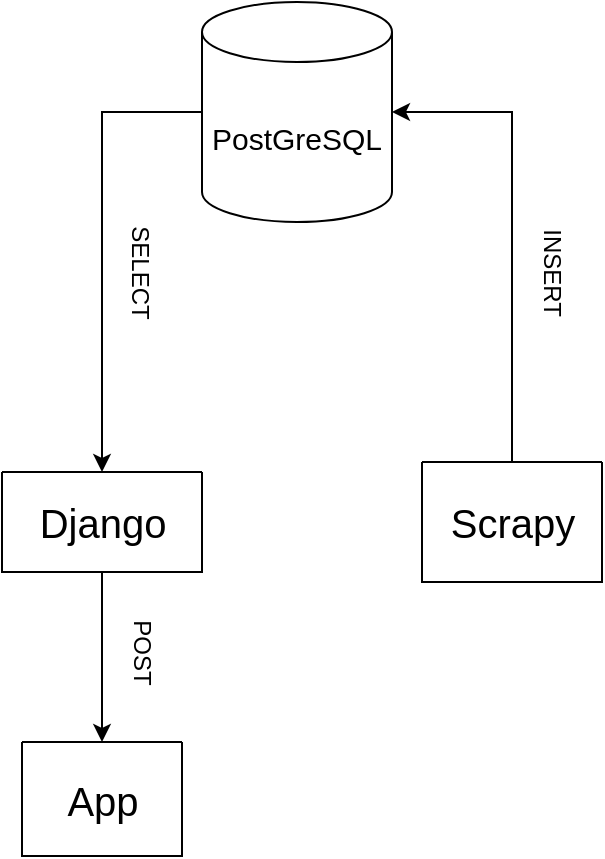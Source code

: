 <mxfile version="21.6.6" type="device">
  <diagram name="Página-1" id="Dcadlkv3n9S8HJSMhQi4">
    <mxGraphModel dx="1194" dy="752" grid="1" gridSize="10" guides="1" tooltips="1" connect="1" arrows="1" fold="1" page="1" pageScale="1" pageWidth="827" pageHeight="1169" math="0" shadow="0">
      <root>
        <mxCell id="0" />
        <mxCell id="1" parent="0" />
        <mxCell id="rqe-vUSZv2zfJ4Bl4LSi-6" style="edgeStyle=orthogonalEdgeStyle;rounded=0;orthogonalLoop=1;jettySize=auto;html=1;exitX=0.5;exitY=0;exitDx=0;exitDy=0;entryX=1;entryY=0.5;entryDx=0;entryDy=0;entryPerimeter=0;" edge="1" parent="1" source="rqe-vUSZv2zfJ4Bl4LSi-1" target="rqe-vUSZv2zfJ4Bl4LSi-5">
          <mxGeometry relative="1" as="geometry" />
        </mxCell>
        <mxCell id="rqe-vUSZv2zfJ4Bl4LSi-1" value="" style="swimlane;startSize=0;" vertex="1" parent="1">
          <mxGeometry x="520" y="560" width="90" height="60" as="geometry" />
        </mxCell>
        <mxCell id="rqe-vUSZv2zfJ4Bl4LSi-2" value="Scrapy" style="text;html=1;align=center;verticalAlign=middle;resizable=0;points=[];autosize=1;strokeColor=none;fillColor=none;fontSize=20;" vertex="1" parent="rqe-vUSZv2zfJ4Bl4LSi-1">
          <mxGeometry y="10" width="90" height="40" as="geometry" />
        </mxCell>
        <mxCell id="rqe-vUSZv2zfJ4Bl4LSi-12" style="edgeStyle=orthogonalEdgeStyle;rounded=0;orthogonalLoop=1;jettySize=auto;html=1;exitX=0.5;exitY=1;exitDx=0;exitDy=0;entryX=0.5;entryY=0;entryDx=0;entryDy=0;" edge="1" parent="1" source="rqe-vUSZv2zfJ4Bl4LSi-3" target="rqe-vUSZv2zfJ4Bl4LSi-10">
          <mxGeometry relative="1" as="geometry" />
        </mxCell>
        <mxCell id="rqe-vUSZv2zfJ4Bl4LSi-3" value="" style="swimlane;startSize=0;" vertex="1" parent="1">
          <mxGeometry x="310" y="565" width="100" height="50" as="geometry" />
        </mxCell>
        <mxCell id="rqe-vUSZv2zfJ4Bl4LSi-4" value="Django" style="text;html=1;align=center;verticalAlign=middle;resizable=0;points=[];autosize=1;strokeColor=none;fillColor=none;fontSize=20;" vertex="1" parent="rqe-vUSZv2zfJ4Bl4LSi-3">
          <mxGeometry x="5" y="5" width="90" height="40" as="geometry" />
        </mxCell>
        <mxCell id="rqe-vUSZv2zfJ4Bl4LSi-8" style="edgeStyle=orthogonalEdgeStyle;rounded=0;orthogonalLoop=1;jettySize=auto;html=1;exitX=0;exitY=0.5;exitDx=0;exitDy=0;exitPerimeter=0;entryX=0.5;entryY=0;entryDx=0;entryDy=0;" edge="1" parent="1" source="rqe-vUSZv2zfJ4Bl4LSi-5" target="rqe-vUSZv2zfJ4Bl4LSi-3">
          <mxGeometry relative="1" as="geometry" />
        </mxCell>
        <mxCell id="rqe-vUSZv2zfJ4Bl4LSi-5" value="&lt;font style=&quot;font-size: 15px;&quot;&gt;PostGreSQL&lt;/font&gt;" style="shape=cylinder3;whiteSpace=wrap;html=1;boundedLbl=1;backgroundOutline=1;size=15;" vertex="1" parent="1">
          <mxGeometry x="410" y="330" width="95" height="110" as="geometry" />
        </mxCell>
        <mxCell id="rqe-vUSZv2zfJ4Bl4LSi-7" value="INSERT" style="text;html=1;align=center;verticalAlign=middle;resizable=0;points=[];autosize=1;strokeColor=none;fillColor=none;rotation=90;" vertex="1" parent="1">
          <mxGeometry x="550" y="450" width="70" height="30" as="geometry" />
        </mxCell>
        <mxCell id="rqe-vUSZv2zfJ4Bl4LSi-9" value="SELECT" style="text;html=1;align=center;verticalAlign=middle;resizable=0;points=[];autosize=1;strokeColor=none;fillColor=none;rotation=90;" vertex="1" parent="1">
          <mxGeometry x="344" y="450" width="70" height="30" as="geometry" />
        </mxCell>
        <mxCell id="rqe-vUSZv2zfJ4Bl4LSi-10" value="" style="swimlane;startSize=0;" vertex="1" parent="1">
          <mxGeometry x="320" y="700" width="80" height="57" as="geometry" />
        </mxCell>
        <mxCell id="rqe-vUSZv2zfJ4Bl4LSi-11" value="App" style="text;html=1;align=center;verticalAlign=middle;resizable=0;points=[];autosize=1;strokeColor=none;fillColor=none;fontSize=20;" vertex="1" parent="rqe-vUSZv2zfJ4Bl4LSi-10">
          <mxGeometry x="10" y="8.5" width="60" height="40" as="geometry" />
        </mxCell>
        <mxCell id="rqe-vUSZv2zfJ4Bl4LSi-13" value="POST" style="text;html=1;align=center;verticalAlign=middle;resizable=0;points=[];autosize=1;strokeColor=none;fillColor=none;rotation=90;" vertex="1" parent="1">
          <mxGeometry x="350" y="640" width="60" height="30" as="geometry" />
        </mxCell>
      </root>
    </mxGraphModel>
  </diagram>
</mxfile>
